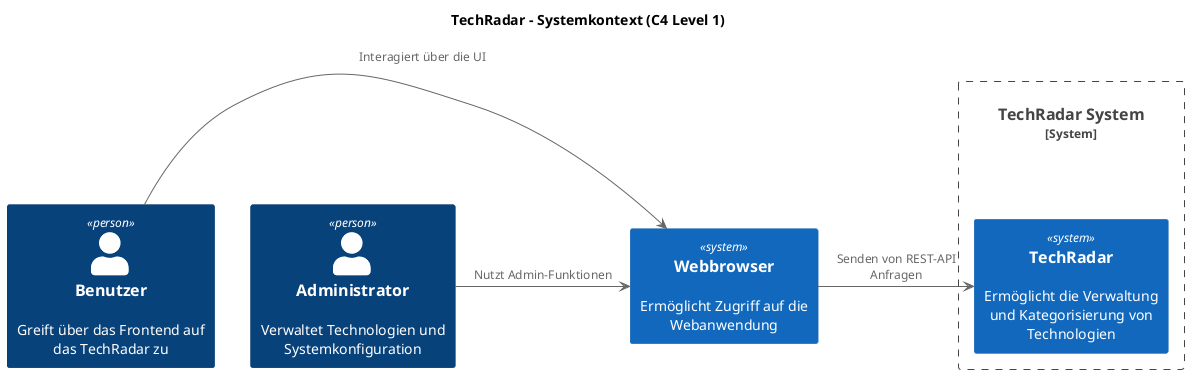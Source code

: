@startuml
!include <C4/C4_Context>

title TechRadar - Systemkontext (C4 Level 1)

' Hauptsystem
System_Boundary(techRadar, "TechRadar System") {
    System(techRadarApp, "TechRadar", "Ermöglicht die Verwaltung und Kategorisierung von Technologien")
}

' Benutzer
Person(user, "Benutzer", "Greift über das Frontend auf das TechRadar zu")
Person(admin, "Administrator", "Verwaltet Technologien und Systemkonfiguration")

' Externe Systeme
System(webBrowser, "Webbrowser", "Ermöglicht Zugriff auf die Webanwendung")

' Verbindungen zwischen den Systemen
user -> webBrowser : "Interagiert über die UI"
admin -> webBrowser : "Nutzt Admin-Funktionen"
webBrowser -> techRadarApp : "Senden von REST-API Anfragen"

@enduml


